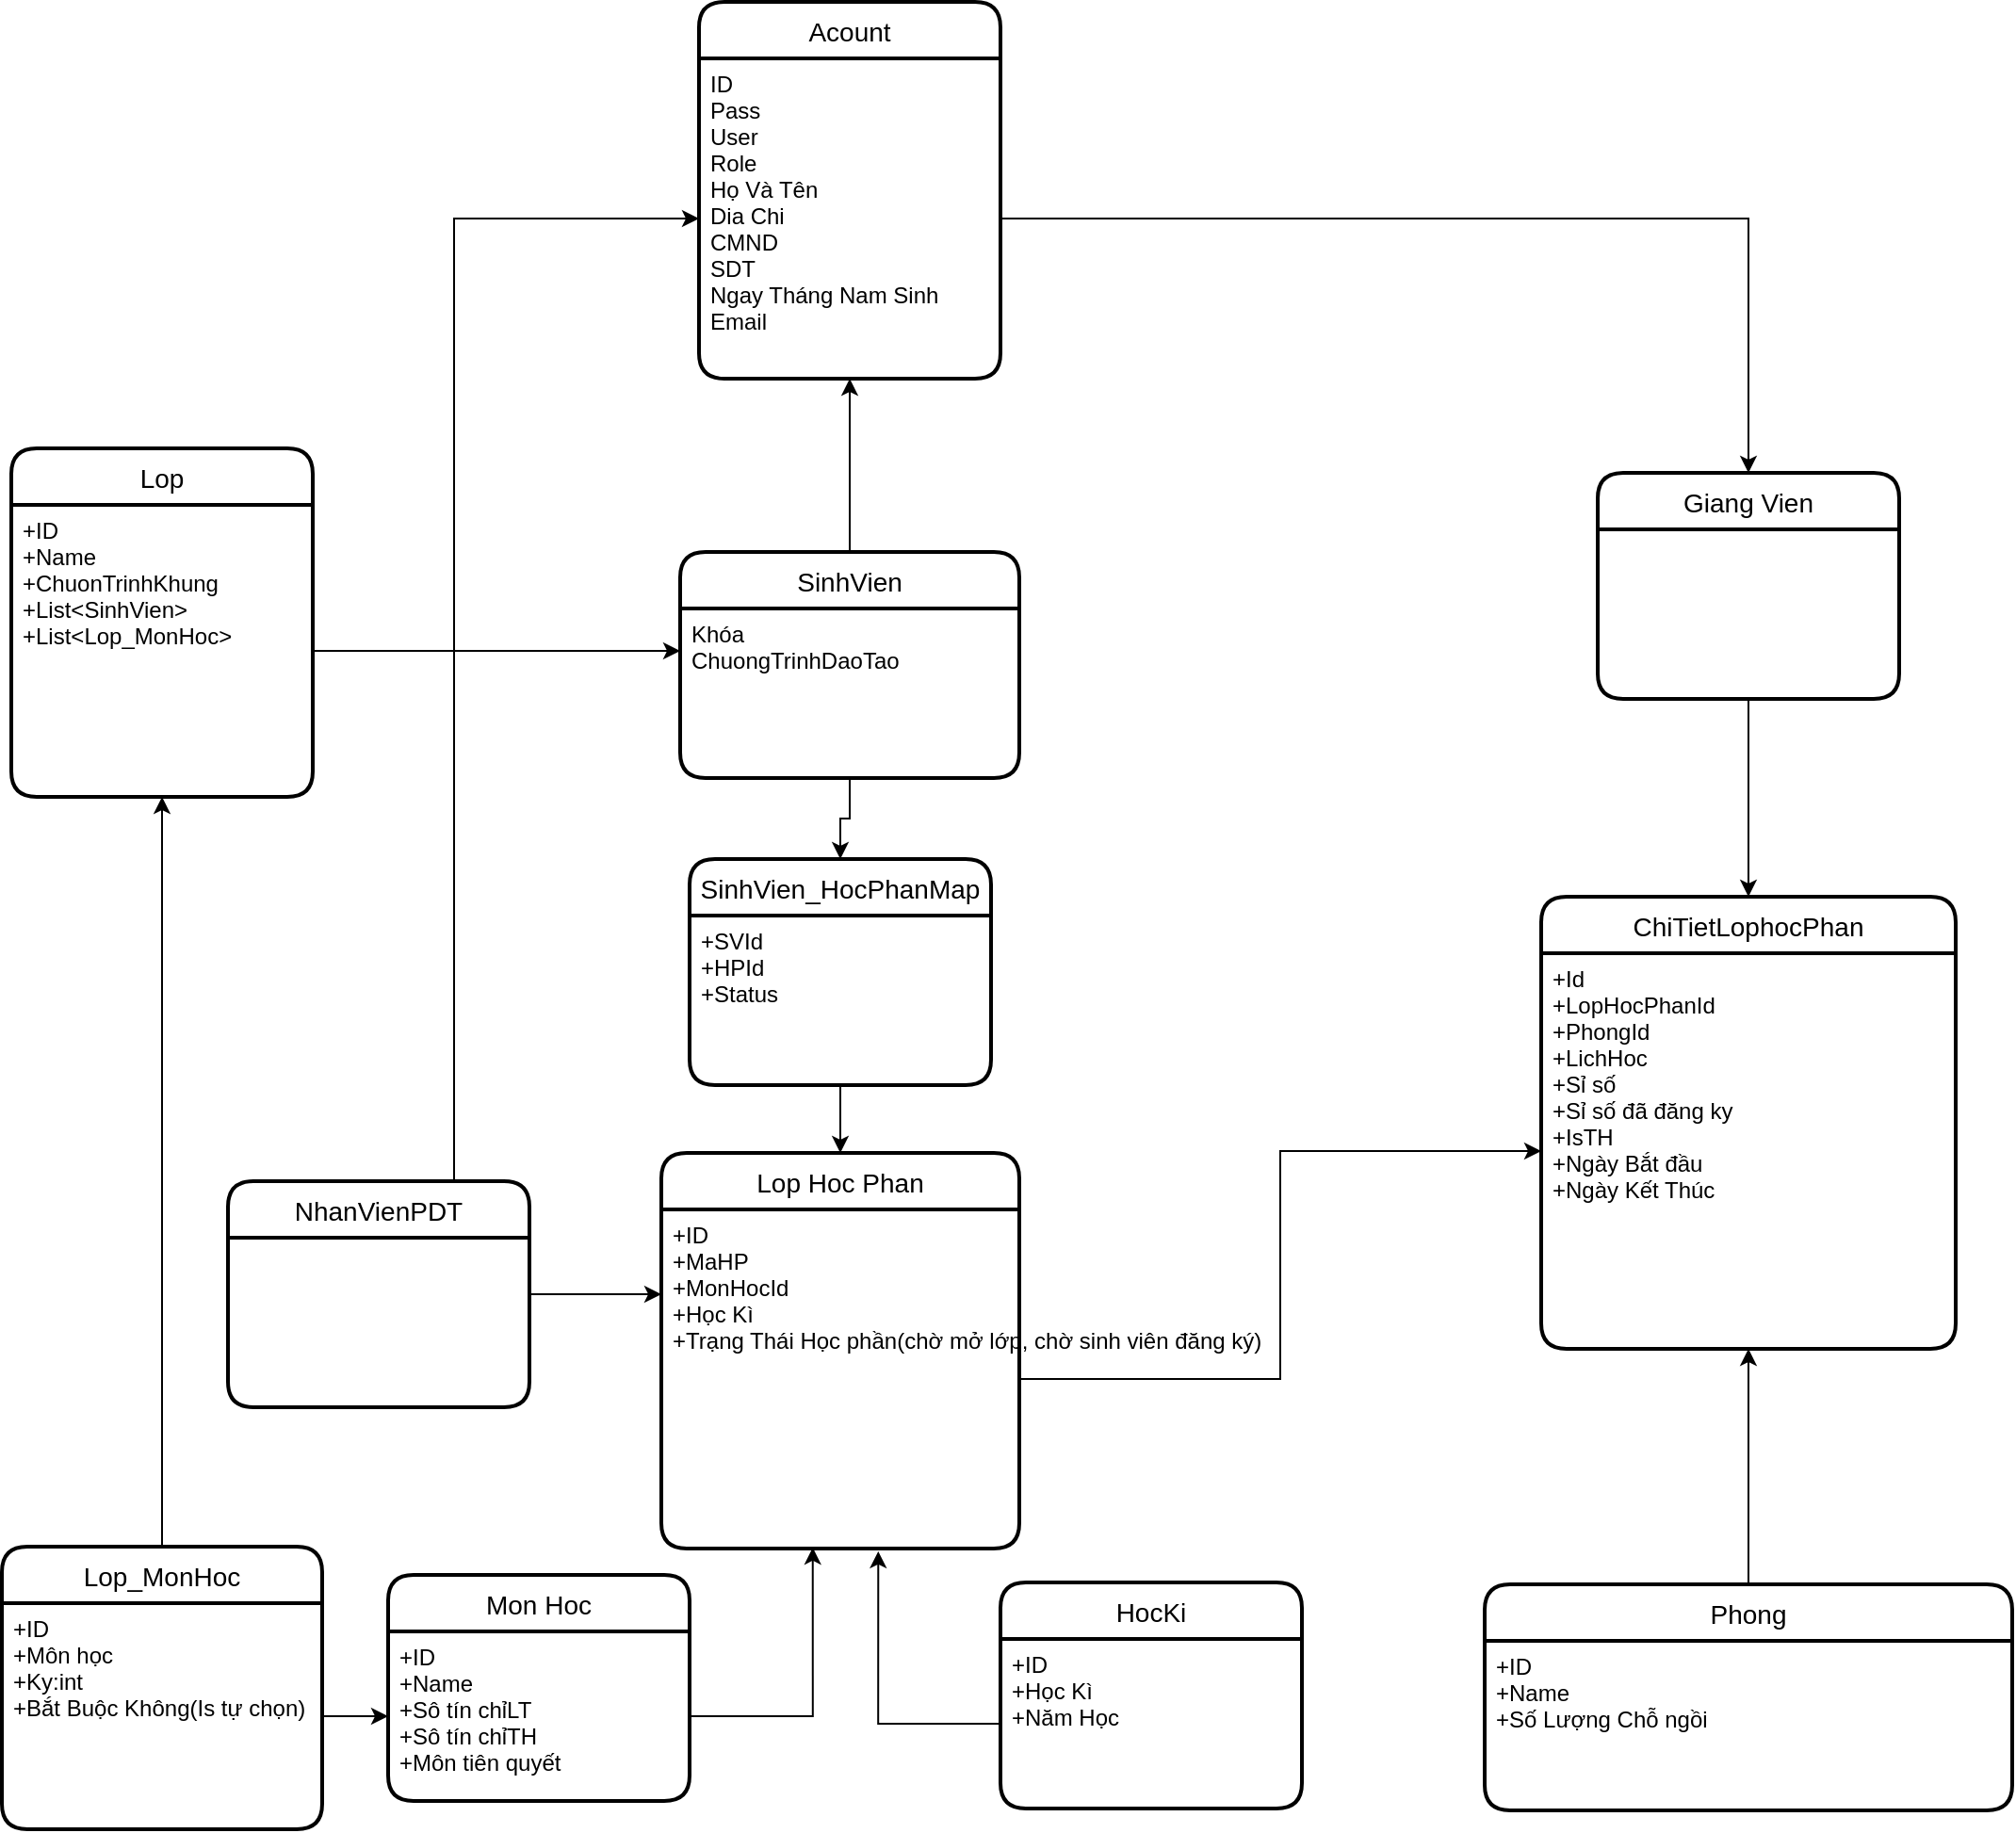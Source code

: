 <mxfile version="13.7.8" type="device"><diagram id="hTyOcvrgY_bxmAmCPSQe" name="Page-1"><mxGraphModel dx="1038" dy="20631" grid="1" gridSize="10" guides="1" tooltips="1" connect="1" arrows="1" fold="1" page="1" pageScale="1" pageWidth="2000" pageHeight="10000" math="0" shadow="0"><root><mxCell id="0"/><mxCell id="1" parent="0"/><mxCell id="U7RKx0ovGx9hQH6PJZ7L-4" style="edgeStyle=orthogonalEdgeStyle;rounded=0;orthogonalLoop=1;jettySize=auto;html=1;entryX=0;entryY=0.25;entryDx=0;entryDy=0;" parent="1" source="9NZRnOzf9KhZymq6Z3IP-19" target="9NZRnOzf9KhZymq6Z3IP-9" edge="1"><mxGeometry relative="1" as="geometry"><mxPoint x="960" y="-9910" as="targetPoint"/></mxGeometry></mxCell><mxCell id="AT5XpTc2JZFhpwvKINoI-62" style="edgeStyle=orthogonalEdgeStyle;rounded=0;orthogonalLoop=1;jettySize=auto;html=1;entryX=0.5;entryY=1;entryDx=0;entryDy=0;" edge="1" parent="1" source="9NZRnOzf9KhZymq6Z3IP-8" target="AT5XpTc2JZFhpwvKINoI-45"><mxGeometry relative="1" as="geometry"/></mxCell><mxCell id="AT5XpTc2JZFhpwvKINoI-42" style="edgeStyle=orthogonalEdgeStyle;rounded=0;orthogonalLoop=1;jettySize=auto;html=1;" edge="1" parent="1" source="9NZRnOzf9KhZymq6Z3IP-16" target="AT5XpTc2JZFhpwvKINoI-28"><mxGeometry relative="1" as="geometry"/></mxCell><mxCell id="9NZRnOzf9KhZymq6Z3IP-16" value="Phong" style="swimlane;childLayout=stackLayout;horizontal=1;startSize=30;horizontalStack=0;rounded=1;fontSize=14;fontStyle=0;strokeWidth=2;resizeParent=0;resizeLast=1;shadow=0;dashed=0;align=center;" parent="1" vertex="1"><mxGeometry x="1467" y="-9450" width="280" height="120" as="geometry"/></mxCell><mxCell id="9NZRnOzf9KhZymq6Z3IP-17" value="+ID&#10;+Name&#10;+Số Lượng Chỗ ngồi" style="align=left;strokeColor=none;fillColor=none;spacingLeft=4;fontSize=12;verticalAlign=top;resizable=0;rotatable=0;part=1;" parent="9NZRnOzf9KhZymq6Z3IP-16" vertex="1"><mxGeometry y="30" width="280" height="90" as="geometry"/></mxCell><mxCell id="9NZRnOzf9KhZymq6Z3IP-20" value="Lop Hoc Phan" style="swimlane;childLayout=stackLayout;horizontal=1;startSize=30;horizontalStack=0;rounded=1;fontSize=14;fontStyle=0;strokeWidth=2;resizeParent=0;resizeLast=1;shadow=0;dashed=0;align=center;" parent="1" vertex="1"><mxGeometry x="1030" y="-9679" width="190" height="210" as="geometry"/></mxCell><mxCell id="9NZRnOzf9KhZymq6Z3IP-21" value="+ID&#10;+MaHP&#10;+MonHocId&#10;+Học Kì&#10;+Trạng Thái Học phần(chờ mở lớp, chờ sinh viên đăng ký)" style="align=left;strokeColor=none;fillColor=none;spacingLeft=4;fontSize=12;verticalAlign=top;resizable=0;rotatable=0;part=1;" parent="9NZRnOzf9KhZymq6Z3IP-20" vertex="1"><mxGeometry y="30" width="190" height="180" as="geometry"/></mxCell><mxCell id="AT5XpTc2JZFhpwvKINoI-43" style="edgeStyle=orthogonalEdgeStyle;rounded=0;orthogonalLoop=1;jettySize=auto;html=1;" edge="1" parent="1" source="15pd2zLuoN696qeAXGKz-17" target="9NZRnOzf9KhZymq6Z3IP-19"><mxGeometry relative="1" as="geometry"/></mxCell><mxCell id="AT5XpTc2JZFhpwvKINoI-39" style="edgeStyle=orthogonalEdgeStyle;rounded=0;orthogonalLoop=1;jettySize=auto;html=1;" edge="1" parent="1" source="15pd2zLuoN696qeAXGKz-18" target="9NZRnOzf9KhZymq6Z3IP-35"><mxGeometry relative="1" as="geometry"/></mxCell><mxCell id="15pd2zLuoN696qeAXGKz-32" value="HocKi" style="swimlane;childLayout=stackLayout;horizontal=1;startSize=30;horizontalStack=0;rounded=1;fontSize=14;fontStyle=0;strokeWidth=2;resizeParent=0;resizeLast=1;shadow=0;dashed=0;align=center;" parent="1" vertex="1"><mxGeometry x="1210" y="-9451" width="160" height="120" as="geometry"/></mxCell><mxCell id="15pd2zLuoN696qeAXGKz-33" value="+ID&#10;+Học Kì&#10;+Năm Học" style="align=left;strokeColor=none;fillColor=none;spacingLeft=4;fontSize=12;verticalAlign=top;resizable=0;rotatable=0;part=1;" parent="15pd2zLuoN696qeAXGKz-32" vertex="1"><mxGeometry y="30" width="160" height="90" as="geometry"/></mxCell><mxCell id="9NZRnOzf9KhZymq6Z3IP-18" value="Lop" style="swimlane;childLayout=stackLayout;horizontal=1;startSize=30;horizontalStack=0;rounded=1;fontSize=14;fontStyle=0;strokeWidth=2;resizeParent=0;resizeLast=1;shadow=0;dashed=0;align=center;" parent="1" vertex="1"><mxGeometry x="685" y="-10053" width="160" height="185" as="geometry"/></mxCell><mxCell id="9NZRnOzf9KhZymq6Z3IP-19" value="+ID&#10;+Name&#10;+ChuonTrinhKhung&#10;+List&lt;SinhVien&gt;&#10;+List&lt;Lop_MonHoc&gt;" style="align=left;strokeColor=none;fillColor=none;spacingLeft=4;fontSize=12;verticalAlign=top;resizable=0;rotatable=0;part=1;" parent="9NZRnOzf9KhZymq6Z3IP-18" vertex="1"><mxGeometry y="30" width="160" height="155" as="geometry"/></mxCell><mxCell id="9NZRnOzf9KhZymq6Z3IP-34" value="Mon Hoc" style="swimlane;childLayout=stackLayout;horizontal=1;startSize=30;horizontalStack=0;rounded=1;fontSize=14;fontStyle=0;strokeWidth=2;resizeParent=0;resizeLast=1;shadow=0;dashed=0;align=center;" parent="1" vertex="1"><mxGeometry x="885" y="-9455" width="160" height="120" as="geometry"/></mxCell><mxCell id="9NZRnOzf9KhZymq6Z3IP-35" value="+ID&#10;+Name&#10;+Sô tín chỉLT&#10;+Sô tín chỉTH&#10;+Môn tiên quyết" style="align=left;strokeColor=none;fillColor=none;spacingLeft=4;fontSize=12;verticalAlign=top;resizable=0;rotatable=0;part=1;" parent="9NZRnOzf9KhZymq6Z3IP-34" vertex="1"><mxGeometry y="30" width="160" height="90" as="geometry"/></mxCell><mxCell id="15pd2zLuoN696qeAXGKz-17" value="Lop_MonHoc" style="swimlane;childLayout=stackLayout;horizontal=1;startSize=30;horizontalStack=0;rounded=1;fontSize=14;fontStyle=0;strokeWidth=2;resizeParent=0;resizeLast=1;shadow=0;dashed=0;align=center;" parent="1" vertex="1"><mxGeometry x="680" y="-9470" width="170" height="150" as="geometry"/></mxCell><mxCell id="15pd2zLuoN696qeAXGKz-18" value="+ID&#10;+Môn học&#10;+Ky:int&#10;+Bắt Buộc Không(Is tự chọn)" style="align=left;strokeColor=none;fillColor=none;spacingLeft=4;fontSize=12;verticalAlign=top;resizable=0;rotatable=0;part=1;" parent="15pd2zLuoN696qeAXGKz-17" vertex="1"><mxGeometry y="30" width="170" height="120" as="geometry"/></mxCell><mxCell id="AT5XpTc2JZFhpwvKINoI-60" style="edgeStyle=orthogonalEdgeStyle;rounded=0;orthogonalLoop=1;jettySize=auto;html=1;entryX=0.423;entryY=0.997;entryDx=0;entryDy=0;entryPerimeter=0;exitX=1;exitY=0.5;exitDx=0;exitDy=0;" edge="1" parent="1" source="9NZRnOzf9KhZymq6Z3IP-35" target="9NZRnOzf9KhZymq6Z3IP-21"><mxGeometry relative="1" as="geometry"/></mxCell><mxCell id="AT5XpTc2JZFhpwvKINoI-61" style="edgeStyle=orthogonalEdgeStyle;rounded=0;orthogonalLoop=1;jettySize=auto;html=1;entryX=0.606;entryY=1.008;entryDx=0;entryDy=0;entryPerimeter=0;exitX=0;exitY=0.5;exitDx=0;exitDy=0;" edge="1" parent="1" source="15pd2zLuoN696qeAXGKz-33" target="9NZRnOzf9KhZymq6Z3IP-21"><mxGeometry relative="1" as="geometry"/></mxCell><mxCell id="AT5XpTc2JZFhpwvKINoI-78" style="edgeStyle=orthogonalEdgeStyle;rounded=0;orthogonalLoop=1;jettySize=auto;html=1;entryX=0.5;entryY=0;entryDx=0;entryDy=0;align=left;" edge="1" parent="1" source="U7RKx0ovGx9hQH6PJZ7L-7" target="AT5XpTc2JZFhpwvKINoI-27"><mxGeometry relative="1" as="geometry"/></mxCell><mxCell id="U7RKx0ovGx9hQH6PJZ7L-7" value="Giang Vien" style="swimlane;childLayout=stackLayout;horizontal=1;startSize=30;horizontalStack=0;rounded=1;fontSize=14;fontStyle=0;strokeWidth=2;resizeParent=0;resizeLast=1;shadow=0;dashed=0;align=center;" parent="1" vertex="1"><mxGeometry x="1527" y="-10040" width="160" height="120" as="geometry"/></mxCell><mxCell id="9NZRnOzf9KhZymq6Z3IP-8" value="SinhVien" style="swimlane;childLayout=stackLayout;horizontal=1;startSize=30;horizontalStack=0;rounded=1;fontSize=14;fontStyle=0;strokeWidth=2;resizeParent=0;resizeLast=1;shadow=0;dashed=0;align=center;" parent="1" vertex="1"><mxGeometry x="1040" y="-9998" width="180" height="120" as="geometry"/></mxCell><mxCell id="9NZRnOzf9KhZymq6Z3IP-9" value="Khóa&#10;ChuongTrinhDaoTao" style="align=left;strokeColor=none;fillColor=none;spacingLeft=4;fontSize=12;verticalAlign=top;resizable=0;rotatable=0;part=1;" parent="9NZRnOzf9KhZymq6Z3IP-8" vertex="1"><mxGeometry y="30" width="180" height="90" as="geometry"/></mxCell><mxCell id="AT5XpTc2JZFhpwvKINoI-44" value="Acount" style="swimlane;childLayout=stackLayout;horizontal=1;startSize=30;horizontalStack=0;rounded=1;fontSize=14;fontStyle=0;strokeWidth=2;resizeParent=0;resizeLast=1;shadow=0;dashed=0;align=center;" vertex="1" parent="1"><mxGeometry x="1050" y="-10290" width="160" height="200" as="geometry"/></mxCell><mxCell id="AT5XpTc2JZFhpwvKINoI-45" value="ID&#10;Pass&#10;User&#10;Role&#10;Họ Và Tên&#10;Dia Chi&#10;CMND&#10;SDT&#10;Ngay Tháng Nam Sinh&#10;Email" style="align=left;strokeColor=none;fillColor=none;spacingLeft=4;fontSize=12;verticalAlign=top;resizable=0;rotatable=0;part=1;" vertex="1" parent="AT5XpTc2JZFhpwvKINoI-44"><mxGeometry y="30" width="160" height="170" as="geometry"/></mxCell><mxCell id="AT5XpTc2JZFhpwvKINoI-27" value="ChiTietLophocPhan" style="swimlane;childLayout=stackLayout;horizontal=1;startSize=30;horizontalStack=0;rounded=1;fontSize=14;fontStyle=0;strokeWidth=2;resizeParent=0;resizeLast=1;shadow=0;dashed=0;align=center;" vertex="1" parent="1"><mxGeometry x="1497" y="-9815" width="220" height="240" as="geometry"/></mxCell><mxCell id="AT5XpTc2JZFhpwvKINoI-28" value="+Id&#10;+LopHocPhanId&#10;+PhongId&#10;+LichHoc&#10;+Sỉ số&#10;+Sỉ số đã đăng ky&#10;+IsTH&#10;+Ngày Bắt đầu&#10;+Ngày Kết Thúc" style="align=left;strokeColor=none;fillColor=none;spacingLeft=4;fontSize=12;verticalAlign=top;resizable=0;rotatable=0;part=1;" vertex="1" parent="AT5XpTc2JZFhpwvKINoI-27"><mxGeometry y="30" width="220" height="210" as="geometry"/></mxCell><mxCell id="AT5XpTc2JZFhpwvKINoI-81" style="edgeStyle=orthogonalEdgeStyle;rounded=0;orthogonalLoop=1;jettySize=auto;html=1;align=left;" edge="1" parent="1" source="AT5XpTc2JZFhpwvKINoI-72" target="AT5XpTc2JZFhpwvKINoI-45"><mxGeometry relative="1" as="geometry"><Array as="points"><mxPoint x="920" y="-10175"/></Array></mxGeometry></mxCell><mxCell id="AT5XpTc2JZFhpwvKINoI-83" style="edgeStyle=orthogonalEdgeStyle;rounded=0;orthogonalLoop=1;jettySize=auto;html=1;entryX=0;entryY=0.25;entryDx=0;entryDy=0;align=left;" edge="1" parent="1" source="AT5XpTc2JZFhpwvKINoI-72" target="9NZRnOzf9KhZymq6Z3IP-21"><mxGeometry relative="1" as="geometry"/></mxCell><mxCell id="AT5XpTc2JZFhpwvKINoI-72" value="NhanVienPDT" style="swimlane;childLayout=stackLayout;horizontal=1;startSize=30;horizontalStack=0;rounded=1;fontSize=14;fontStyle=0;strokeWidth=2;resizeParent=0;resizeLast=1;shadow=0;dashed=0;align=center;" vertex="1" parent="1"><mxGeometry x="800" y="-9664" width="160" height="120" as="geometry"/></mxCell><mxCell id="AT5XpTc2JZFhpwvKINoI-84" style="edgeStyle=orthogonalEdgeStyle;rounded=0;orthogonalLoop=1;jettySize=auto;html=1;align=left;" edge="1" parent="1" source="9NZRnOzf9KhZymq6Z3IP-21" target="AT5XpTc2JZFhpwvKINoI-28"><mxGeometry relative="1" as="geometry"/></mxCell><mxCell id="AT5XpTc2JZFhpwvKINoI-85" style="edgeStyle=orthogonalEdgeStyle;rounded=0;orthogonalLoop=1;jettySize=auto;html=1;entryX=0.5;entryY=0;entryDx=0;entryDy=0;align=left;" edge="1" parent="1" source="9NZRnOzf9KhZymq6Z3IP-9" target="U7RKx0ovGx9hQH6PJZ7L-22"><mxGeometry relative="1" as="geometry"/></mxCell><mxCell id="U7RKx0ovGx9hQH6PJZ7L-22" value="SinhVien_HocPhanMap" style="swimlane;childLayout=stackLayout;horizontal=1;startSize=30;horizontalStack=0;rounded=1;fontSize=14;fontStyle=0;strokeWidth=2;resizeParent=0;resizeLast=1;shadow=0;dashed=0;align=center;" parent="1" vertex="1"><mxGeometry x="1045" y="-9835" width="160" height="120" as="geometry"/></mxCell><mxCell id="U7RKx0ovGx9hQH6PJZ7L-23" value="+SVId&#10;+HPId&#10;+Status" style="align=left;strokeColor=none;fillColor=none;spacingLeft=4;fontSize=12;verticalAlign=top;resizable=0;rotatable=0;part=1;" parent="U7RKx0ovGx9hQH6PJZ7L-22" vertex="1"><mxGeometry y="30" width="160" height="90" as="geometry"/></mxCell><mxCell id="AT5XpTc2JZFhpwvKINoI-86" style="edgeStyle=orthogonalEdgeStyle;rounded=0;orthogonalLoop=1;jettySize=auto;html=1;align=left;" edge="1" parent="1" source="U7RKx0ovGx9hQH6PJZ7L-23" target="9NZRnOzf9KhZymq6Z3IP-20"><mxGeometry relative="1" as="geometry"/></mxCell><mxCell id="AT5XpTc2JZFhpwvKINoI-87" style="edgeStyle=orthogonalEdgeStyle;rounded=0;orthogonalLoop=1;jettySize=auto;html=1;align=left;" edge="1" parent="1" source="AT5XpTc2JZFhpwvKINoI-45" target="U7RKx0ovGx9hQH6PJZ7L-7"><mxGeometry relative="1" as="geometry"/></mxCell></root></mxGraphModel></diagram></mxfile>